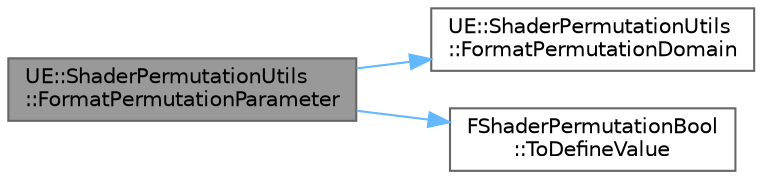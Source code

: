 digraph "UE::ShaderPermutationUtils::FormatPermutationParameter"
{
 // INTERACTIVE_SVG=YES
 // LATEX_PDF_SIZE
  bgcolor="transparent";
  edge [fontname=Helvetica,fontsize=10,labelfontname=Helvetica,labelfontsize=10];
  node [fontname=Helvetica,fontsize=10,shape=box,height=0.2,width=0.4];
  rankdir="LR";
  Node1 [id="Node000001",label="UE::ShaderPermutationUtils\l::FormatPermutationParameter",height=0.2,width=0.4,color="gray40", fillcolor="grey60", style="filled", fontcolor="black",tooltip=" "];
  Node1 -> Node2 [id="edge1_Node000001_Node000002",color="steelblue1",style="solid",tooltip=" "];
  Node2 [id="Node000002",label="UE::ShaderPermutationUtils\l::FormatPermutationDomain",height=0.2,width=0.4,color="grey40", fillcolor="white", style="filled",URL="$d6/d80/namespaceUE_1_1ShaderPermutationUtils.html#a85102c324db68e6c5f4a1734ce4ca30a",tooltip=" "];
  Node1 -> Node3 [id="edge2_Node000001_Node000003",color="steelblue1",style="solid",tooltip=" "];
  Node3 [id="Node000003",label="FShaderPermutationBool\l::ToDefineValue",height=0.2,width=0.4,color="grey40", fillcolor="white", style="filled",URL="$d8/d3a/structFShaderPermutationBool.html#ad9baee0201a7457cd6904485a9a8b382",tooltip="Pass down a boolean to FShaderCompilerEnvironment::SetDefine()."];
}
